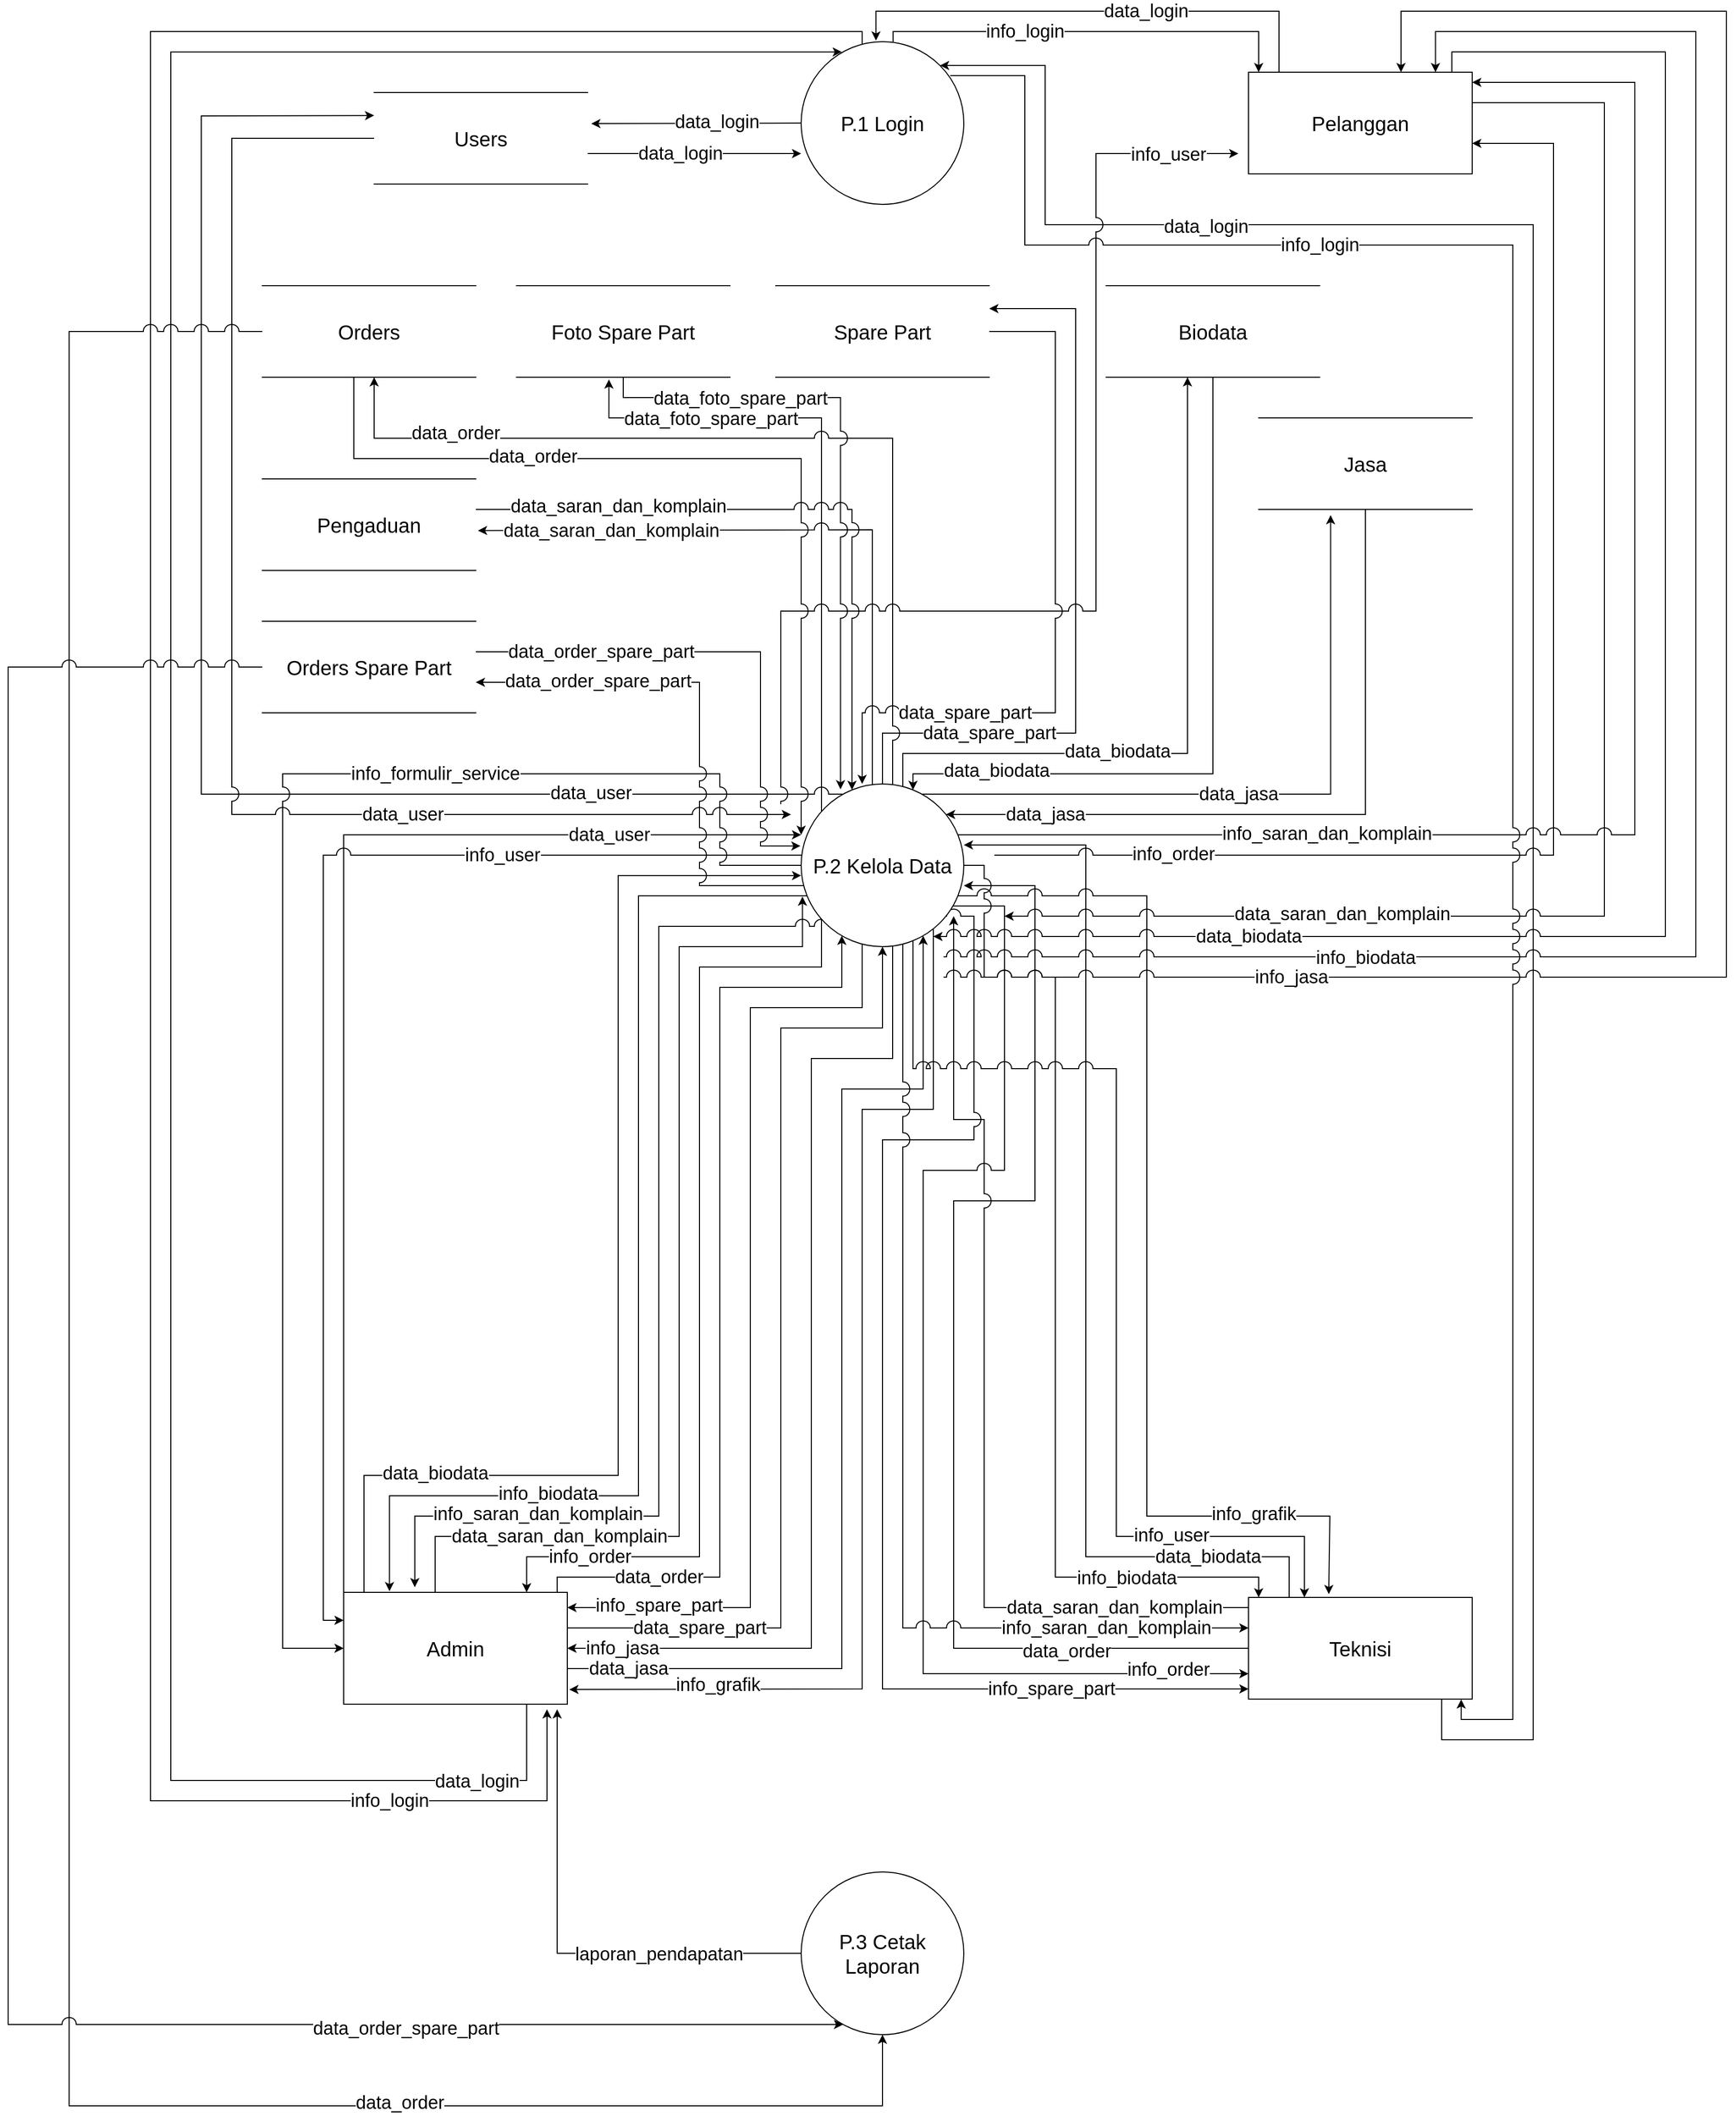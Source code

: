 <mxfile version="14.7.6" type="device"><diagram id="LpCPfl9Yp-NOhLE1TCg2" name="Page-1"><mxGraphModel dx="2138" dy="1429" grid="1" gridSize="10" guides="1" tooltips="1" connect="1" arrows="1" fold="1" page="1" pageScale="1" pageWidth="1100" pageHeight="850" math="0" shadow="0"><root><mxCell id="0"/><mxCell id="1" parent="0"/><mxCell id="sEBRvZ0tX63hVK2njbTQ-18" style="edgeStyle=orthogonalEdgeStyle;rounded=0;orthogonalLoop=1;jettySize=auto;html=1;fontSize=18;entryX=0.25;entryY=0.063;entryDx=0;entryDy=0;entryPerimeter=0;jumpStyle=arc;jumpSize=14;" parent="1" source="sEBRvZ0tX63hVK2njbTQ-1" target="sEBRvZ0tX63hVK2njbTQ-8" edge="1"><mxGeometry relative="1" as="geometry"><mxPoint x="-450" y="10.0" as="targetPoint"/><Array as="points"><mxPoint x="-410" y="1170"/><mxPoint x="-760" y="1170"/><mxPoint x="-760" y="-530"/></Array></mxGeometry></mxCell><mxCell id="sEBRvZ0tX63hVK2njbTQ-19" value="data_login" style="edgeLabel;html=1;align=center;verticalAlign=middle;resizable=0;points=[];fontSize=18;" parent="sEBRvZ0tX63hVK2njbTQ-18" vertex="1" connectable="0"><mxGeometry x="-0.872" y="1" relative="1" as="geometry"><mxPoint x="54" as="offset"/></mxGeometry></mxCell><mxCell id="sEBRvZ0tX63hVK2njbTQ-27" style="edgeStyle=orthogonalEdgeStyle;rounded=0;orthogonalLoop=1;jettySize=auto;html=1;entryX=0.5;entryY=1;entryDx=0;entryDy=0;fontSize=18;jumpStyle=arc;jumpSize=14;" parent="1" source="sEBRvZ0tX63hVK2njbTQ-1" target="sEBRvZ0tX63hVK2njbTQ-7" edge="1"><mxGeometry relative="1" as="geometry"><Array as="points"><mxPoint x="-160" y="1020"/><mxPoint x="-160" y="430"/><mxPoint x="-60" y="430"/></Array></mxGeometry></mxCell><mxCell id="sEBRvZ0tX63hVK2njbTQ-28" value="data_spare_part" style="edgeLabel;html=1;align=center;verticalAlign=middle;resizable=0;points=[];fontSize=18;" parent="sEBRvZ0tX63hVK2njbTQ-27" vertex="1" connectable="0"><mxGeometry x="-0.893" relative="1" as="geometry"><mxPoint x="77" as="offset"/></mxGeometry></mxCell><mxCell id="sEBRvZ0tX63hVK2njbTQ-48" style="edgeStyle=orthogonalEdgeStyle;rounded=0;orthogonalLoop=1;jettySize=auto;html=1;fontSize=18;jumpStyle=arc;jumpSize=14;" parent="1" source="sEBRvZ0tX63hVK2njbTQ-1" target="sEBRvZ0tX63hVK2njbTQ-7" edge="1"><mxGeometry relative="1" as="geometry"><Array as="points"><mxPoint x="-380" y="970"/><mxPoint x="-220" y="970"/><mxPoint x="-220" y="390"/><mxPoint x="-100" y="390"/></Array></mxGeometry></mxCell><mxCell id="sEBRvZ0tX63hVK2njbTQ-49" value="data_order" style="edgeLabel;html=1;align=center;verticalAlign=middle;resizable=0;points=[];fontSize=18;" parent="sEBRvZ0tX63hVK2njbTQ-48" vertex="1" connectable="0"><mxGeometry x="-0.695" y="-1" relative="1" as="geometry"><mxPoint x="-26" y="-1" as="offset"/></mxGeometry></mxCell><mxCell id="sEBRvZ0tX63hVK2njbTQ-51" style="edgeStyle=orthogonalEdgeStyle;rounded=0;orthogonalLoop=1;jettySize=auto;html=1;fontSize=18;jumpStyle=arc;jumpSize=14;" parent="1" source="sEBRvZ0tX63hVK2njbTQ-7" target="sEBRvZ0tX63hVK2njbTQ-1" edge="1"><mxGeometry relative="1" as="geometry"><Array as="points"><mxPoint x="-120" y="370"/><mxPoint x="-240" y="370"/><mxPoint x="-240" y="950"/><mxPoint x="-410" y="950"/></Array></mxGeometry></mxCell><mxCell id="sEBRvZ0tX63hVK2njbTQ-52" value="info_order" style="edgeLabel;html=1;align=center;verticalAlign=middle;resizable=0;points=[];fontSize=18;" parent="sEBRvZ0tX63hVK2njbTQ-51" vertex="1" connectable="0"><mxGeometry x="0.796" relative="1" as="geometry"><mxPoint as="offset"/></mxGeometry></mxCell><mxCell id="sEBRvZ0tX63hVK2njbTQ-58" style="edgeStyle=orthogonalEdgeStyle;rounded=0;sketch=0;jumpStyle=arc;jumpSize=14;orthogonalLoop=1;jettySize=auto;html=1;entryX=0.008;entryY=0.692;entryDx=0;entryDy=0;entryPerimeter=0;fontSize=18;strokeColor=#000000;" parent="1" source="sEBRvZ0tX63hVK2njbTQ-1" target="sEBRvZ0tX63hVK2njbTQ-7" edge="1"><mxGeometry relative="1" as="geometry"><Array as="points"><mxPoint x="-500" y="930"/><mxPoint x="-260" y="930"/><mxPoint x="-260" y="350"/><mxPoint x="-139" y="350"/></Array></mxGeometry></mxCell><mxCell id="sEBRvZ0tX63hVK2njbTQ-59" value="data_saran_dan_komplain" style="edgeLabel;html=1;align=center;verticalAlign=middle;resizable=0;points=[];fontSize=18;" parent="sEBRvZ0tX63hVK2njbTQ-58" vertex="1" connectable="0"><mxGeometry x="-0.81" y="2" relative="1" as="geometry"><mxPoint x="77" y="2" as="offset"/></mxGeometry></mxCell><mxCell id="sEBRvZ0tX63hVK2njbTQ-69" style="edgeStyle=orthogonalEdgeStyle;rounded=0;sketch=0;jumpStyle=arc;jumpSize=14;orthogonalLoop=1;jettySize=auto;html=1;fontSize=18;strokeColor=#000000;entryX=0;entryY=0.563;entryDx=0;entryDy=0;entryPerimeter=0;" parent="1" source="sEBRvZ0tX63hVK2njbTQ-1" target="sEBRvZ0tX63hVK2njbTQ-7" edge="1"><mxGeometry relative="1" as="geometry"><mxPoint x="-180" y="260" as="targetPoint"/><Array as="points"><mxPoint x="-570" y="870"/><mxPoint x="-320" y="870"/><mxPoint x="-320" y="280"/></Array></mxGeometry></mxCell><mxCell id="sEBRvZ0tX63hVK2njbTQ-70" value="data_biodata" style="edgeLabel;html=1;align=center;verticalAlign=middle;resizable=0;points=[];fontSize=18;" parent="sEBRvZ0tX63hVK2njbTQ-69" vertex="1" connectable="0"><mxGeometry x="-0.607" y="2" relative="1" as="geometry"><mxPoint x="-38" as="offset"/></mxGeometry></mxCell><mxCell id="sEBRvZ0tX63hVK2njbTQ-78" style="edgeStyle=orthogonalEdgeStyle;rounded=0;sketch=0;jumpStyle=arc;jumpSize=14;orthogonalLoop=1;jettySize=auto;html=1;fontSize=18;strokeColor=#000000;" parent="1" source="sEBRvZ0tX63hVK2njbTQ-1" edge="1"><mxGeometry relative="1" as="geometry"><mxPoint x="-140" y="240" as="targetPoint"/><Array as="points"><mxPoint x="-590" y="240"/></Array></mxGeometry></mxCell><mxCell id="sEBRvZ0tX63hVK2njbTQ-80" value="data_user" style="edgeLabel;html=1;align=center;verticalAlign=middle;resizable=0;points=[];fontSize=18;" parent="sEBRvZ0tX63hVK2njbTQ-78" vertex="1" connectable="0"><mxGeometry x="0.706" y="-3" relative="1" as="geometry"><mxPoint x="-14" y="-3" as="offset"/></mxGeometry></mxCell><mxCell id="sEBRvZ0tX63hVK2njbTQ-92" style="edgeStyle=orthogonalEdgeStyle;rounded=0;sketch=0;jumpStyle=arc;jumpSize=14;orthogonalLoop=1;jettySize=auto;html=1;fontSize=18;strokeColor=#000000;" parent="1" source="sEBRvZ0tX63hVK2njbTQ-1" target="sEBRvZ0tX63hVK2njbTQ-7" edge="1"><mxGeometry relative="1" as="geometry"><mxPoint x="10" y="370" as="targetPoint"/><Array as="points"><mxPoint x="-100" y="1060"/><mxPoint x="-100" y="490"/><mxPoint x="-20" y="490"/></Array></mxGeometry></mxCell><mxCell id="sEBRvZ0tX63hVK2njbTQ-93" value="data_jasa" style="edgeLabel;html=1;align=center;verticalAlign=middle;resizable=0;points=[];fontSize=18;" parent="sEBRvZ0tX63hVK2njbTQ-92" vertex="1" connectable="0"><mxGeometry x="-0.919" y="-4" relative="1" as="geometry"><mxPoint x="16" y="-4" as="offset"/></mxGeometry></mxCell><mxCell id="sEBRvZ0tX63hVK2njbTQ-1" value="Admin" style="rounded=0;whiteSpace=wrap;html=1;fontSize=20;" parent="1" vertex="1"><mxGeometry x="-590" y="985" width="220" height="110" as="geometry"/></mxCell><mxCell id="sEBRvZ0tX63hVK2njbTQ-20" style="edgeStyle=orthogonalEdgeStyle;rounded=0;orthogonalLoop=1;jettySize=auto;html=1;entryX=1;entryY=0;entryDx=0;entryDy=0;fontSize=18;jumpStyle=arc;jumpSize=14;" parent="1" source="sEBRvZ0tX63hVK2njbTQ-3" target="sEBRvZ0tX63hVK2njbTQ-8" edge="1"><mxGeometry relative="1" as="geometry"><Array as="points"><mxPoint x="490" y="1130"/><mxPoint x="580" y="1130"/><mxPoint x="580" y="-360"/><mxPoint x="100" y="-360"/><mxPoint x="100" y="-517"/></Array></mxGeometry></mxCell><mxCell id="sEBRvZ0tX63hVK2njbTQ-21" value="data_login" style="edgeLabel;html=1;align=center;verticalAlign=middle;resizable=0;points=[];fontSize=18;" parent="sEBRvZ0tX63hVK2njbTQ-20" vertex="1" connectable="0"><mxGeometry x="0.646" y="2" relative="1" as="geometry"><mxPoint as="offset"/></mxGeometry></mxCell><mxCell id="sEBRvZ0tX63hVK2njbTQ-111" style="edgeStyle=orthogonalEdgeStyle;rounded=0;sketch=0;jumpStyle=arc;jumpSize=14;orthogonalLoop=1;jettySize=auto;html=1;entryX=1;entryY=0.625;entryDx=0;entryDy=0;entryPerimeter=0;fontSize=18;strokeColor=#000000;" parent="1" source="sEBRvZ0tX63hVK2njbTQ-3" target="sEBRvZ0tX63hVK2njbTQ-7" edge="1"><mxGeometry relative="1" as="geometry"><Array as="points"><mxPoint x="10" y="1040"/><mxPoint x="10" y="600"/><mxPoint x="90" y="600"/><mxPoint x="90" y="290"/></Array></mxGeometry></mxCell><mxCell id="sEBRvZ0tX63hVK2njbTQ-112" value="data_order" style="edgeLabel;html=1;align=center;verticalAlign=middle;resizable=0;points=[];fontSize=18;" parent="sEBRvZ0tX63hVK2njbTQ-111" vertex="1" connectable="0"><mxGeometry x="-0.698" y="3" relative="1" as="geometry"><mxPoint as="offset"/></mxGeometry></mxCell><mxCell id="sEBRvZ0tX63hVK2njbTQ-115" style="edgeStyle=orthogonalEdgeStyle;rounded=0;sketch=0;jumpStyle=arc;jumpSize=14;orthogonalLoop=1;jettySize=auto;html=1;fontSize=18;strokeColor=#000000;" parent="1" source="sEBRvZ0tX63hVK2njbTQ-3" edge="1"><mxGeometry relative="1" as="geometry"><mxPoint x="10" y="320" as="targetPoint"/><Array as="points"><mxPoint x="40" y="1000"/><mxPoint x="40" y="520"/><mxPoint x="10" y="520"/></Array></mxGeometry></mxCell><mxCell id="sEBRvZ0tX63hVK2njbTQ-116" value="data_saran_dan_komplain" style="edgeLabel;html=1;align=center;verticalAlign=middle;resizable=0;points=[];fontSize=18;" parent="sEBRvZ0tX63hVK2njbTQ-115" vertex="1" connectable="0"><mxGeometry x="-0.582" y="-4" relative="1" as="geometry"><mxPoint x="70" y="4" as="offset"/></mxGeometry></mxCell><mxCell id="sEBRvZ0tX63hVK2njbTQ-119" style="edgeStyle=orthogonalEdgeStyle;rounded=0;sketch=0;jumpStyle=arc;jumpSize=14;orthogonalLoop=1;jettySize=auto;html=1;entryX=1;entryY=0.375;entryDx=0;entryDy=0;entryPerimeter=0;fontSize=18;strokeColor=#000000;" parent="1" source="sEBRvZ0tX63hVK2njbTQ-3" target="sEBRvZ0tX63hVK2njbTQ-7" edge="1"><mxGeometry relative="1" as="geometry"><Array as="points"><mxPoint x="340" y="950"/><mxPoint x="140" y="950"/><mxPoint x="140" y="250"/></Array></mxGeometry></mxCell><mxCell id="sEBRvZ0tX63hVK2njbTQ-120" value="data_biodata" style="edgeLabel;html=1;align=center;verticalAlign=middle;resizable=0;points=[];fontSize=18;" parent="sEBRvZ0tX63hVK2njbTQ-119" vertex="1" connectable="0"><mxGeometry x="-0.672" y="4" relative="1" as="geometry"><mxPoint x="54" y="-4" as="offset"/></mxGeometry></mxCell><mxCell id="sEBRvZ0tX63hVK2njbTQ-3" value="Teknisi" style="rounded=0;whiteSpace=wrap;html=1;fontSize=20;" parent="1" vertex="1"><mxGeometry x="300" y="990" width="220" height="100" as="geometry"/></mxCell><mxCell id="sEBRvZ0tX63hVK2njbTQ-5" style="edgeStyle=orthogonalEdgeStyle;rounded=0;orthogonalLoop=1;jettySize=auto;html=1;fontSize=16;" parent="1" source="sEBRvZ0tX63hVK2njbTQ-4" edge="1"><mxGeometry relative="1" as="geometry"><mxPoint x="-380" y="1100" as="targetPoint"/><Array as="points"><mxPoint x="-380" y="1340"/></Array></mxGeometry></mxCell><mxCell id="sEBRvZ0tX63hVK2njbTQ-16" value="laporan_pendapatan" style="edgeLabel;html=1;align=center;verticalAlign=middle;resizable=0;points=[];fontSize=18;" parent="sEBRvZ0tX63hVK2njbTQ-5" vertex="1" connectable="0"><mxGeometry x="0.327" relative="1" as="geometry"><mxPoint x="100" y="79" as="offset"/></mxGeometry></mxCell><mxCell id="sEBRvZ0tX63hVK2njbTQ-4" value="P.3 Cetak Laporan" style="ellipse;whiteSpace=wrap;html=1;aspect=fixed;fontSize=20;" parent="1" vertex="1"><mxGeometry x="-140" y="1260" width="160" height="160" as="geometry"/></mxCell><mxCell id="sEBRvZ0tX63hVK2njbTQ-29" style="edgeStyle=orthogonalEdgeStyle;rounded=0;orthogonalLoop=1;jettySize=auto;html=1;entryX=1;entryY=0.136;entryDx=0;entryDy=0;entryPerimeter=0;fontSize=18;jumpStyle=arc;jumpSize=14;" parent="1" source="sEBRvZ0tX63hVK2njbTQ-7" target="sEBRvZ0tX63hVK2njbTQ-1" edge="1"><mxGeometry relative="1" as="geometry"><Array as="points"><mxPoint x="-80" y="410"/><mxPoint x="-190" y="410"/><mxPoint x="-190" y="1000"/></Array></mxGeometry></mxCell><mxCell id="sEBRvZ0tX63hVK2njbTQ-30" value="info_spare_part" style="edgeLabel;html=1;align=center;verticalAlign=middle;resizable=0;points=[];fontSize=18;" parent="sEBRvZ0tX63hVK2njbTQ-29" vertex="1" connectable="0"><mxGeometry x="0.885" y="-2" relative="1" as="geometry"><mxPoint x="36" as="offset"/></mxGeometry></mxCell><mxCell id="sEBRvZ0tX63hVK2njbTQ-40" style="edgeStyle=orthogonalEdgeStyle;rounded=0;orthogonalLoop=1;jettySize=auto;html=1;fontSize=18;entryX=1;entryY=0.25;entryDx=0;entryDy=0;jumpStyle=arc;jumpSize=14;" parent="1" source="sEBRvZ0tX63hVK2njbTQ-7" target="sEBRvZ0tX63hVK2njbTQ-38" edge="1"><mxGeometry relative="1" as="geometry"><mxPoint x="70" y="-270" as="targetPoint"/><Array as="points"><mxPoint x="-60" y="140"/><mxPoint x="130" y="140"/><mxPoint x="130" y="-277"/></Array></mxGeometry></mxCell><mxCell id="sEBRvZ0tX63hVK2njbTQ-41" value="data_spare_part" style="edgeLabel;html=1;align=center;verticalAlign=middle;resizable=0;points=[];fontSize=18;" parent="sEBRvZ0tX63hVK2njbTQ-40" vertex="1" connectable="0"><mxGeometry x="-0.708" y="6" relative="1" as="geometry"><mxPoint x="46" y="6" as="offset"/></mxGeometry></mxCell><mxCell id="sEBRvZ0tX63hVK2njbTQ-46" style="edgeStyle=orthogonalEdgeStyle;rounded=0;orthogonalLoop=1;jettySize=auto;html=1;entryX=0.433;entryY=1.024;entryDx=0;entryDy=0;entryPerimeter=0;fontSize=18;jumpStyle=arc;jumpSize=14;" parent="1" source="sEBRvZ0tX63hVK2njbTQ-7" target="sEBRvZ0tX63hVK2njbTQ-39" edge="1"><mxGeometry relative="1" as="geometry"><Array as="points"><mxPoint x="-120" y="-170.0"/><mxPoint x="-329" y="-170.0"/></Array></mxGeometry></mxCell><mxCell id="sEBRvZ0tX63hVK2njbTQ-47" value="data_foto_spare_part" style="edgeLabel;html=1;align=center;verticalAlign=middle;resizable=0;points=[];fontSize=18;" parent="sEBRvZ0tX63hVK2njbTQ-46" vertex="1" connectable="0"><mxGeometry x="0.755" y="1" relative="1" as="geometry"><mxPoint x="60" as="offset"/></mxGeometry></mxCell><mxCell id="sEBRvZ0tX63hVK2njbTQ-54" style="edgeStyle=orthogonalEdgeStyle;rounded=0;sketch=0;orthogonalLoop=1;jettySize=auto;html=1;fontSize=18;strokeColor=#000000;jumpStyle=arc;jumpSize=14;" parent="1" source="sEBRvZ0tX63hVK2njbTQ-7" target="sEBRvZ0tX63hVK2njbTQ-53" edge="1"><mxGeometry relative="1" as="geometry"><Array as="points"><mxPoint x="-50" y="-150.0"/><mxPoint x="-560" y="-150.0"/></Array></mxGeometry></mxCell><mxCell id="sEBRvZ0tX63hVK2njbTQ-55" value="data_order" style="edgeLabel;html=1;align=center;verticalAlign=middle;resizable=0;points=[];fontSize=18;" parent="sEBRvZ0tX63hVK2njbTQ-54" vertex="1" connectable="0"><mxGeometry x="0.684" y="5" relative="1" as="geometry"><mxPoint x="-4" y="-10" as="offset"/></mxGeometry></mxCell><mxCell id="sEBRvZ0tX63hVK2njbTQ-60" style="edgeStyle=orthogonalEdgeStyle;rounded=0;sketch=0;jumpStyle=arc;jumpSize=14;orthogonalLoop=1;jettySize=auto;html=1;fontSize=18;strokeColor=#000000;" parent="1" source="sEBRvZ0tX63hVK2njbTQ-7" edge="1"><mxGeometry relative="1" as="geometry"><mxPoint x="-520" y="980" as="targetPoint"/><Array as="points"><mxPoint x="-280" y="330"/><mxPoint x="-280" y="910"/><mxPoint x="-520" y="910"/></Array></mxGeometry></mxCell><mxCell id="sEBRvZ0tX63hVK2njbTQ-61" value="info_saran_dan_komplain" style="edgeLabel;html=1;align=center;verticalAlign=middle;resizable=0;points=[];fontSize=18;" parent="sEBRvZ0tX63hVK2njbTQ-60" vertex="1" connectable="0"><mxGeometry x="0.751" y="-2" relative="1" as="geometry"><mxPoint x="59" as="offset"/></mxGeometry></mxCell><mxCell id="sEBRvZ0tX63hVK2njbTQ-65" style="edgeStyle=orthogonalEdgeStyle;rounded=0;sketch=0;jumpStyle=arc;jumpSize=14;orthogonalLoop=1;jettySize=auto;html=1;fontSize=18;strokeColor=#000000;entryX=1.01;entryY=0.565;entryDx=0;entryDy=0;entryPerimeter=0;" parent="1" source="sEBRvZ0tX63hVK2njbTQ-7" target="sEBRvZ0tX63hVK2njbTQ-62" edge="1"><mxGeometry relative="1" as="geometry"><mxPoint x="-410" y="-40.0" as="targetPoint"/><Array as="points"><mxPoint x="-70" y="-60.0"/><mxPoint x="-410" y="-60.0"/></Array></mxGeometry></mxCell><mxCell id="sEBRvZ0tX63hVK2njbTQ-66" value="data_saran_dan_komplain" style="edgeLabel;html=1;align=center;verticalAlign=middle;resizable=0;points=[];fontSize=18;" parent="sEBRvZ0tX63hVK2njbTQ-65" vertex="1" connectable="0"><mxGeometry x="0.59" y="1" relative="1" as="geometry"><mxPoint as="offset"/></mxGeometry></mxCell><mxCell id="sEBRvZ0tX63hVK2njbTQ-67" style="edgeStyle=orthogonalEdgeStyle;rounded=0;sketch=0;jumpStyle=arc;jumpSize=14;orthogonalLoop=1;jettySize=auto;html=1;entryX=0.205;entryY=-0.01;entryDx=0;entryDy=0;entryPerimeter=0;fontSize=18;strokeColor=#000000;" parent="1" source="sEBRvZ0tX63hVK2njbTQ-7" target="sEBRvZ0tX63hVK2njbTQ-1" edge="1"><mxGeometry relative="1" as="geometry"><Array as="points"><mxPoint x="-300" y="300"/><mxPoint x="-300" y="890"/><mxPoint x="-545" y="890"/></Array></mxGeometry></mxCell><mxCell id="sEBRvZ0tX63hVK2njbTQ-68" value="info_biodata" style="edgeLabel;html=1;align=center;verticalAlign=middle;resizable=0;points=[];fontSize=18;" parent="sEBRvZ0tX63hVK2njbTQ-67" vertex="1" connectable="0"><mxGeometry x="0.674" y="-2" relative="1" as="geometry"><mxPoint x="71" as="offset"/></mxGeometry></mxCell><mxCell id="sEBRvZ0tX63hVK2njbTQ-72" style="edgeStyle=orthogonalEdgeStyle;rounded=0;sketch=0;jumpStyle=arc;jumpSize=14;orthogonalLoop=1;jettySize=auto;html=1;fontSize=18;strokeColor=#000000;" parent="1" source="sEBRvZ0tX63hVK2njbTQ-7" target="sEBRvZ0tX63hVK2njbTQ-71" edge="1"><mxGeometry relative="1" as="geometry"><Array as="points"><mxPoint x="-40" y="160"/><mxPoint x="240" y="160"/></Array></mxGeometry></mxCell><mxCell id="sEBRvZ0tX63hVK2njbTQ-73" value="data_biodata" style="edgeLabel;html=1;align=center;verticalAlign=middle;resizable=0;points=[];fontSize=18;" parent="sEBRvZ0tX63hVK2njbTQ-72" vertex="1" connectable="0"><mxGeometry x="-0.397" y="2" relative="1" as="geometry"><mxPoint x="37" as="offset"/></mxGeometry></mxCell><mxCell id="sEBRvZ0tX63hVK2njbTQ-76" style="edgeStyle=orthogonalEdgeStyle;rounded=0;sketch=0;jumpStyle=arc;jumpSize=14;orthogonalLoop=1;jettySize=auto;html=1;entryX=0;entryY=0.25;entryDx=0;entryDy=0;fontSize=18;strokeColor=#000000;" parent="1" source="sEBRvZ0tX63hVK2njbTQ-7" target="sEBRvZ0tX63hVK2njbTQ-1" edge="1"><mxGeometry relative="1" as="geometry"><Array as="points"><mxPoint x="-610" y="260"/><mxPoint x="-610" y="1013"/></Array></mxGeometry></mxCell><mxCell id="sEBRvZ0tX63hVK2njbTQ-77" value="info_user" style="edgeLabel;html=1;align=center;verticalAlign=middle;resizable=0;points=[];fontSize=18;" parent="sEBRvZ0tX63hVK2njbTQ-76" vertex="1" connectable="0"><mxGeometry x="-0.525" relative="1" as="geometry"><mxPoint as="offset"/></mxGeometry></mxCell><mxCell id="sEBRvZ0tX63hVK2njbTQ-83" style="edgeStyle=orthogonalEdgeStyle;rounded=0;sketch=0;jumpStyle=arc;jumpSize=14;orthogonalLoop=1;jettySize=auto;html=1;entryX=0;entryY=0.25;entryDx=0;entryDy=0;fontSize=18;strokeColor=#000000;" parent="1" source="sEBRvZ0tX63hVK2njbTQ-7" target="sEBRvZ0tX63hVK2njbTQ-32" edge="1"><mxGeometry relative="1" as="geometry"><Array as="points"><mxPoint x="-730" y="200"/><mxPoint x="-730" y="-467"/><mxPoint x="-580" y="-467"/></Array></mxGeometry></mxCell><mxCell id="sEBRvZ0tX63hVK2njbTQ-84" value="data_user" style="edgeLabel;html=1;align=center;verticalAlign=middle;resizable=0;points=[];fontSize=18;" parent="sEBRvZ0tX63hVK2njbTQ-83" vertex="1" connectable="0"><mxGeometry x="-0.661" y="-1" relative="1" as="geometry"><mxPoint as="offset"/></mxGeometry></mxCell><mxCell id="sEBRvZ0tX63hVK2njbTQ-86" value="data_jasa" style="edgeStyle=orthogonalEdgeStyle;rounded=0;sketch=0;jumpStyle=arc;jumpSize=14;orthogonalLoop=1;jettySize=auto;html=1;entryX=0.337;entryY=1.062;entryDx=0;entryDy=0;entryPerimeter=0;fontSize=18;strokeColor=#000000;" parent="1" source="sEBRvZ0tX63hVK2njbTQ-7" target="sEBRvZ0tX63hVK2njbTQ-85" edge="1"><mxGeometry x="-0.08" relative="1" as="geometry"><Array as="points"><mxPoint x="381" y="200"/></Array><mxPoint as="offset"/></mxGeometry></mxCell><mxCell id="sEBRvZ0tX63hVK2njbTQ-90" style="edgeStyle=orthogonalEdgeStyle;rounded=0;sketch=0;jumpStyle=arc;jumpSize=14;orthogonalLoop=1;jettySize=auto;html=1;entryX=1;entryY=0.5;entryDx=0;entryDy=0;fontSize=18;strokeColor=#000000;" parent="1" source="sEBRvZ0tX63hVK2njbTQ-7" target="sEBRvZ0tX63hVK2njbTQ-1" edge="1"><mxGeometry relative="1" as="geometry"><Array as="points"><mxPoint x="-50" y="460"/><mxPoint x="-130" y="460"/><mxPoint x="-130" y="1040"/></Array></mxGeometry></mxCell><mxCell id="sEBRvZ0tX63hVK2njbTQ-94" value="info_jasa" style="edgeLabel;html=1;align=center;verticalAlign=middle;resizable=0;points=[];fontSize=18;" parent="sEBRvZ0tX63hVK2njbTQ-90" vertex="1" connectable="0"><mxGeometry x="0.817" y="-1" relative="1" as="geometry"><mxPoint x="-39" y="1" as="offset"/></mxGeometry></mxCell><mxCell id="sEBRvZ0tX63hVK2njbTQ-95" style="edgeStyle=orthogonalEdgeStyle;rounded=0;sketch=0;jumpStyle=arc;jumpSize=14;orthogonalLoop=1;jettySize=auto;html=1;fontSize=18;strokeColor=#000000;entryX=1.009;entryY=0.869;entryDx=0;entryDy=0;entryPerimeter=0;" parent="1" source="sEBRvZ0tX63hVK2njbTQ-7" target="sEBRvZ0tX63hVK2njbTQ-1" edge="1"><mxGeometry relative="1" as="geometry"><mxPoint x="-320" y="1100" as="targetPoint"/><Array as="points"><mxPoint x="-10" y="510"/><mxPoint x="-80" y="510"/><mxPoint x="-80" y="1080"/><mxPoint x="-320" y="1080"/></Array></mxGeometry></mxCell><mxCell id="sEBRvZ0tX63hVK2njbTQ-96" value="info_grafik" style="edgeLabel;html=1;align=center;verticalAlign=middle;resizable=0;points=[];fontSize=18;" parent="sEBRvZ0tX63hVK2njbTQ-95" vertex="1" connectable="0"><mxGeometry x="0.783" y="-4" relative="1" as="geometry"><mxPoint x="26" as="offset"/></mxGeometry></mxCell><mxCell id="sEBRvZ0tX63hVK2njbTQ-97" style="edgeStyle=orthogonalEdgeStyle;rounded=0;sketch=0;jumpStyle=arc;jumpSize=14;orthogonalLoop=1;jettySize=auto;html=1;entryX=0;entryY=0.5;entryDx=0;entryDy=0;fontSize=18;strokeColor=#000000;" parent="1" source="sEBRvZ0tX63hVK2njbTQ-7" target="sEBRvZ0tX63hVK2njbTQ-1" edge="1"><mxGeometry relative="1" as="geometry"><Array as="points"><mxPoint x="-220" y="270"/><mxPoint x="-220" y="180"/><mxPoint x="-650" y="180"/><mxPoint x="-650" y="1040"/></Array></mxGeometry></mxCell><mxCell id="sEBRvZ0tX63hVK2njbTQ-98" value="info_formulir_service" style="edgeLabel;html=1;align=center;verticalAlign=middle;resizable=0;points=[];fontSize=18;" parent="sEBRvZ0tX63hVK2njbTQ-97" vertex="1" connectable="0"><mxGeometry x="-0.429" y="4" relative="1" as="geometry"><mxPoint x="-16" y="-4" as="offset"/></mxGeometry></mxCell><mxCell id="sEBRvZ0tX63hVK2njbTQ-104" style="edgeStyle=orthogonalEdgeStyle;rounded=0;sketch=0;jumpStyle=arc;jumpSize=14;orthogonalLoop=1;jettySize=auto;html=1;fontSize=18;strokeColor=#000000;" parent="1" source="sEBRvZ0tX63hVK2njbTQ-7" target="sEBRvZ0tX63hVK2njbTQ-101" edge="1"><mxGeometry relative="1" as="geometry"><Array as="points"><mxPoint x="-240" y="290"/><mxPoint x="-240" y="90.0"/></Array></mxGeometry></mxCell><mxCell id="sEBRvZ0tX63hVK2njbTQ-105" value="data_order_spare_part" style="edgeLabel;html=1;align=center;verticalAlign=middle;resizable=0;points=[];fontSize=18;" parent="sEBRvZ0tX63hVK2njbTQ-104" vertex="1" connectable="0"><mxGeometry x="0.717" y="-1" relative="1" as="geometry"><mxPoint x="46" as="offset"/></mxGeometry></mxCell><mxCell id="sEBRvZ0tX63hVK2njbTQ-106" style="edgeStyle=orthogonalEdgeStyle;rounded=0;sketch=0;jumpStyle=arc;jumpSize=14;orthogonalLoop=1;jettySize=auto;html=1;fontSize=18;strokeColor=#000000;" parent="1" source="sEBRvZ0tX63hVK2njbTQ-7" edge="1"><mxGeometry relative="1" as="geometry"><mxPoint x="300" y="1080" as="targetPoint"/><Array as="points"><mxPoint x="30" y="320"/><mxPoint x="30" y="540"/><mxPoint x="-60" y="540"/><mxPoint x="-60" y="1080"/></Array></mxGeometry></mxCell><mxCell id="sEBRvZ0tX63hVK2njbTQ-107" value="info_spare_part" style="edgeLabel;html=1;align=center;verticalAlign=middle;resizable=0;points=[];fontSize=18;" parent="sEBRvZ0tX63hVK2njbTQ-106" vertex="1" connectable="0"><mxGeometry x="0.608" y="-4" relative="1" as="geometry"><mxPoint x="48" y="-4" as="offset"/></mxGeometry></mxCell><mxCell id="sEBRvZ0tX63hVK2njbTQ-109" style="edgeStyle=orthogonalEdgeStyle;rounded=0;sketch=0;jumpStyle=arc;jumpSize=14;orthogonalLoop=1;jettySize=auto;html=1;entryX=0;entryY=0.75;entryDx=0;entryDy=0;fontSize=18;strokeColor=#000000;" parent="1" source="sEBRvZ0tX63hVK2njbTQ-7" target="sEBRvZ0tX63hVK2njbTQ-3" edge="1"><mxGeometry relative="1" as="geometry"><Array as="points"><mxPoint x="60" y="310"/><mxPoint x="60" y="570"/><mxPoint x="-20" y="570"/><mxPoint x="-20" y="1065"/></Array></mxGeometry></mxCell><mxCell id="sEBRvZ0tX63hVK2njbTQ-110" value="info_order" style="edgeLabel;html=1;align=center;verticalAlign=middle;resizable=0;points=[];fontSize=18;" parent="sEBRvZ0tX63hVK2njbTQ-109" vertex="1" connectable="0"><mxGeometry x="0.578" y="4" relative="1" as="geometry"><mxPoint x="175" as="offset"/></mxGeometry></mxCell><mxCell id="sEBRvZ0tX63hVK2njbTQ-113" style="edgeStyle=orthogonalEdgeStyle;rounded=0;sketch=0;jumpStyle=arc;jumpSize=14;orthogonalLoop=1;jettySize=auto;html=1;fontSize=18;strokeColor=#000000;entryX=0;entryY=0.3;entryDx=0;entryDy=0;entryPerimeter=0;" parent="1" source="sEBRvZ0tX63hVK2njbTQ-7" target="sEBRvZ0tX63hVK2njbTQ-3" edge="1"><mxGeometry relative="1" as="geometry"><mxPoint x="260" y="990" as="targetPoint"/><Array as="points"><mxPoint x="-40" y="1020"/></Array></mxGeometry></mxCell><mxCell id="sEBRvZ0tX63hVK2njbTQ-114" value="info_saran_dan_komplain" style="edgeLabel;html=1;align=center;verticalAlign=middle;resizable=0;points=[];fontSize=18;" parent="sEBRvZ0tX63hVK2njbTQ-113" vertex="1" connectable="0"><mxGeometry x="0.5" relative="1" as="geometry"><mxPoint x="113" as="offset"/></mxGeometry></mxCell><mxCell id="sEBRvZ0tX63hVK2njbTQ-117" style="edgeStyle=orthogonalEdgeStyle;rounded=0;sketch=0;jumpStyle=arc;jumpSize=14;orthogonalLoop=1;jettySize=auto;html=1;fontSize=18;strokeColor=#000000;" parent="1" source="sEBRvZ0tX63hVK2njbTQ-7" target="sEBRvZ0tX63hVK2njbTQ-3" edge="1"><mxGeometry relative="1" as="geometry"><Array as="points"><mxPoint x="40" y="270"/><mxPoint x="40" y="380"/><mxPoint x="110" y="380"/><mxPoint x="110" y="970"/><mxPoint x="310" y="970"/></Array></mxGeometry></mxCell><mxCell id="sEBRvZ0tX63hVK2njbTQ-118" value="info_biodata" style="edgeLabel;html=1;align=center;verticalAlign=middle;resizable=0;points=[];fontSize=18;" parent="sEBRvZ0tX63hVK2njbTQ-117" vertex="1" connectable="0"><mxGeometry x="0.615" y="-1" relative="1" as="geometry"><mxPoint x="44" as="offset"/></mxGeometry></mxCell><mxCell id="sEBRvZ0tX63hVK2njbTQ-121" style="edgeStyle=orthogonalEdgeStyle;rounded=0;sketch=0;jumpStyle=arc;jumpSize=14;orthogonalLoop=1;jettySize=auto;html=1;entryX=0.25;entryY=0;entryDx=0;entryDy=0;fontSize=18;strokeColor=#000000;" parent="1" source="sEBRvZ0tX63hVK2njbTQ-7" target="sEBRvZ0tX63hVK2njbTQ-3" edge="1"><mxGeometry relative="1" as="geometry"><Array as="points"><mxPoint x="-30" y="470"/><mxPoint x="170" y="470"/><mxPoint x="170" y="930"/><mxPoint x="355" y="930"/></Array></mxGeometry></mxCell><mxCell id="sEBRvZ0tX63hVK2njbTQ-122" value="info_user" style="edgeLabel;html=1;align=center;verticalAlign=middle;resizable=0;points=[];fontSize=18;" parent="sEBRvZ0tX63hVK2njbTQ-121" vertex="1" connectable="0"><mxGeometry x="0.631" y="1" relative="1" as="geometry"><mxPoint x="-1" as="offset"/></mxGeometry></mxCell><mxCell id="sEBRvZ0tX63hVK2njbTQ-125" style="edgeStyle=orthogonalEdgeStyle;rounded=0;sketch=0;jumpStyle=arc;jumpSize=14;orthogonalLoop=1;jettySize=auto;html=1;fontSize=18;strokeColor=#000000;entryX=0.361;entryY=-0.032;entryDx=0;entryDy=0;entryPerimeter=0;" parent="1" source="sEBRvZ0tX63hVK2njbTQ-7" target="sEBRvZ0tX63hVK2njbTQ-3" edge="1"><mxGeometry relative="1" as="geometry"><mxPoint x="420" y="940" as="targetPoint"/><Array as="points"><mxPoint x="200" y="300"/><mxPoint x="200" y="910"/><mxPoint x="380" y="910"/><mxPoint x="380" y="960"/><mxPoint x="379" y="960"/><mxPoint x="379" y="987"/></Array></mxGeometry></mxCell><mxCell id="sEBRvZ0tX63hVK2njbTQ-126" value="info_grafik" style="edgeLabel;html=1;align=center;verticalAlign=middle;resizable=0;points=[];fontSize=18;" parent="sEBRvZ0tX63hVK2njbTQ-125" vertex="1" connectable="0"><mxGeometry x="0.58" y="2" relative="1" as="geometry"><mxPoint x="68" as="offset"/></mxGeometry></mxCell><mxCell id="sEBRvZ0tX63hVK2njbTQ-138" style="edgeStyle=orthogonalEdgeStyle;rounded=0;sketch=0;jumpStyle=arc;jumpSize=14;orthogonalLoop=1;jettySize=auto;html=1;entryX=0.836;entryY=0;entryDx=0;entryDy=0;entryPerimeter=0;fontSize=18;strokeColor=#000000;" parent="1" target="sEBRvZ0tX63hVK2njbTQ-10" edge="1"><mxGeometry relative="1" as="geometry"><mxPoint y="360" as="sourcePoint"/><Array as="points"><mxPoint x="30" y="360"/><mxPoint x="740" y="360"/><mxPoint x="740" y="-550"/><mxPoint x="484" y="-550"/></Array></mxGeometry></mxCell><mxCell id="sEBRvZ0tX63hVK2njbTQ-139" value="info_biodata" style="edgeLabel;html=1;align=center;verticalAlign=middle;resizable=0;points=[];fontSize=18;" parent="sEBRvZ0tX63hVK2njbTQ-138" vertex="1" connectable="0"><mxGeometry x="-0.632" y="-1" relative="1" as="geometry"><mxPoint x="57" as="offset"/></mxGeometry></mxCell><mxCell id="sEBRvZ0tX63hVK2njbTQ-140" style="edgeStyle=orthogonalEdgeStyle;rounded=0;sketch=0;jumpStyle=arc;jumpSize=14;orthogonalLoop=1;jettySize=auto;html=1;fontSize=18;strokeColor=#000000;" parent="1" edge="1"><mxGeometry relative="1" as="geometry"><mxPoint x="-160" y="210" as="sourcePoint"/><mxPoint x="290" y="-430" as="targetPoint"/><Array as="points"><mxPoint x="-160" y="20.0"/><mxPoint x="150" y="20.0"/><mxPoint x="150" y="-430"/><mxPoint x="250" y="-430"/></Array></mxGeometry></mxCell><mxCell id="sEBRvZ0tX63hVK2njbTQ-141" value="info_user" style="edgeLabel;html=1;align=center;verticalAlign=middle;resizable=0;points=[];fontSize=18;" parent="sEBRvZ0tX63hVK2njbTQ-140" vertex="1" connectable="0"><mxGeometry x="0.808" y="-1" relative="1" as="geometry"><mxPoint x="35" as="offset"/></mxGeometry></mxCell><mxCell id="sEBRvZ0tX63hVK2njbTQ-7" value="P.2 Kelola Data" style="ellipse;whiteSpace=wrap;html=1;aspect=fixed;fontSize=20;" parent="1" vertex="1"><mxGeometry x="-140" y="190" width="160" height="160" as="geometry"/></mxCell><mxCell id="sEBRvZ0tX63hVK2njbTQ-15" style="edgeStyle=orthogonalEdgeStyle;rounded=0;orthogonalLoop=1;jettySize=auto;html=1;fontSize=18;jumpStyle=arc;jumpSize=14;" parent="1" source="sEBRvZ0tX63hVK2njbTQ-8" edge="1"><mxGeometry relative="1" as="geometry"><mxPoint x="-390" y="1100" as="targetPoint"/><Array as="points"><mxPoint x="-80" y="-550"/><mxPoint x="-780" y="-550"/><mxPoint x="-780" y="1190"/><mxPoint x="-390" y="1190"/></Array></mxGeometry></mxCell><mxCell id="sEBRvZ0tX63hVK2njbTQ-17" value="info_login" style="edgeLabel;html=1;align=center;verticalAlign=middle;resizable=0;points=[];fontSize=18;" parent="sEBRvZ0tX63hVK2njbTQ-15" vertex="1" connectable="0"><mxGeometry x="0.818" y="-9" relative="1" as="geometry"><mxPoint x="22" y="-9" as="offset"/></mxGeometry></mxCell><mxCell id="sEBRvZ0tX63hVK2njbTQ-34" style="edgeStyle=orthogonalEdgeStyle;rounded=0;orthogonalLoop=1;jettySize=auto;html=1;entryX=1.017;entryY=0.34;entryDx=0;entryDy=0;entryPerimeter=0;fontSize=20;jumpStyle=arc;jumpSize=14;" parent="1" source="sEBRvZ0tX63hVK2njbTQ-8" target="sEBRvZ0tX63hVK2njbTQ-32" edge="1"><mxGeometry relative="1" as="geometry"/></mxCell><mxCell id="sEBRvZ0tX63hVK2njbTQ-35" value="data_login" style="edgeLabel;html=1;align=center;verticalAlign=middle;resizable=0;points=[];fontSize=18;" parent="sEBRvZ0tX63hVK2njbTQ-34" vertex="1" connectable="0"><mxGeometry x="-0.196" y="-1" relative="1" as="geometry"><mxPoint as="offset"/></mxGeometry></mxCell><mxCell id="sEBRvZ0tX63hVK2njbTQ-8" value="P.1 Login" style="ellipse;whiteSpace=wrap;html=1;aspect=fixed;fontSize=20;" parent="1" vertex="1"><mxGeometry x="-140" y="-540" width="160" height="160" as="geometry"/></mxCell><mxCell id="sEBRvZ0tX63hVK2njbTQ-11" style="edgeStyle=orthogonalEdgeStyle;rounded=0;orthogonalLoop=1;jettySize=auto;html=1;fontSize=16;exitX=0.565;exitY=0.001;exitDx=0;exitDy=0;exitPerimeter=0;jumpStyle=arc;jumpSize=14;" parent="1" source="sEBRvZ0tX63hVK2njbTQ-8" target="sEBRvZ0tX63hVK2njbTQ-10" edge="1"><mxGeometry relative="1" as="geometry"><mxPoint x="50" y="-520" as="sourcePoint"/><Array as="points"><mxPoint x="-50" y="-550"/><mxPoint x="310" y="-550"/></Array></mxGeometry></mxCell><mxCell id="sEBRvZ0tX63hVK2njbTQ-12" value="info_login" style="edgeLabel;html=1;align=center;verticalAlign=middle;resizable=0;points=[];fontSize=18;" parent="sEBRvZ0tX63hVK2njbTQ-11" vertex="1" connectable="0"><mxGeometry x="0.269" y="-2" relative="1" as="geometry"><mxPoint x="-120" y="-2" as="offset"/></mxGeometry></mxCell><mxCell id="sEBRvZ0tX63hVK2njbTQ-13" style="edgeStyle=orthogonalEdgeStyle;rounded=0;orthogonalLoop=1;jettySize=auto;html=1;fontSize=18;entryX=0.46;entryY=-0.007;entryDx=0;entryDy=0;entryPerimeter=0;jumpStyle=arc;jumpSize=14;" parent="1" source="sEBRvZ0tX63hVK2njbTQ-10" target="sEBRvZ0tX63hVK2njbTQ-8" edge="1"><mxGeometry relative="1" as="geometry"><mxPoint x="-20" y="-550" as="targetPoint"/><Array as="points"><mxPoint x="330" y="-570"/><mxPoint x="-66" y="-570"/></Array></mxGeometry></mxCell><mxCell id="sEBRvZ0tX63hVK2njbTQ-14" value="data_login" style="edgeLabel;html=1;align=center;verticalAlign=middle;resizable=0;points=[];fontSize=18;" parent="sEBRvZ0tX63hVK2njbTQ-13" vertex="1" connectable="0"><mxGeometry x="0.384" y="-1" relative="1" as="geometry"><mxPoint x="145" y="1" as="offset"/></mxGeometry></mxCell><mxCell id="sEBRvZ0tX63hVK2njbTQ-129" style="edgeStyle=orthogonalEdgeStyle;rounded=0;sketch=0;jumpStyle=arc;jumpSize=14;orthogonalLoop=1;jettySize=auto;html=1;fontSize=18;strokeColor=#000000;" parent="1" target="sEBRvZ0tX63hVK2njbTQ-10" edge="1"><mxGeometry relative="1" as="geometry"><mxPoint x="50" y="260" as="sourcePoint"/><Array as="points"><mxPoint x="50" y="260"/><mxPoint x="600" y="260"/><mxPoint x="600" y="-440"/></Array></mxGeometry></mxCell><mxCell id="sEBRvZ0tX63hVK2njbTQ-130" value="info_order" style="edgeLabel;html=1;align=center;verticalAlign=middle;resizable=0;points=[];fontSize=18;" parent="sEBRvZ0tX63hVK2njbTQ-129" vertex="1" connectable="0"><mxGeometry x="-0.736" y="1" relative="1" as="geometry"><mxPoint as="offset"/></mxGeometry></mxCell><mxCell id="sEBRvZ0tX63hVK2njbTQ-131" style="edgeStyle=orthogonalEdgeStyle;rounded=0;sketch=0;jumpStyle=arc;jumpSize=14;orthogonalLoop=1;jettySize=auto;html=1;fontSize=18;strokeColor=#000000;" parent="1" source="sEBRvZ0tX63hVK2njbTQ-10" edge="1"><mxGeometry relative="1" as="geometry"><mxPoint x="60" y="320" as="targetPoint"/><Array as="points"><mxPoint x="650" y="-480"/><mxPoint x="650" y="320"/></Array></mxGeometry></mxCell><mxCell id="sEBRvZ0tX63hVK2njbTQ-132" value="data_saran_dan_komplain" style="edgeLabel;html=1;align=center;verticalAlign=middle;resizable=0;points=[];fontSize=18;" parent="sEBRvZ0tX63hVK2njbTQ-131" vertex="1" connectable="0"><mxGeometry x="0.564" y="-2" relative="1" as="geometry"><mxPoint as="offset"/></mxGeometry></mxCell><mxCell id="sEBRvZ0tX63hVK2njbTQ-133" style="edgeStyle=orthogonalEdgeStyle;rounded=0;sketch=0;jumpStyle=arc;jumpSize=14;orthogonalLoop=1;jettySize=auto;html=1;fontSize=18;strokeColor=#000000;" parent="1" source="sEBRvZ0tX63hVK2njbTQ-7" target="sEBRvZ0tX63hVK2njbTQ-10" edge="1"><mxGeometry relative="1" as="geometry"><Array as="points"><mxPoint x="680" y="240"/><mxPoint x="680" y="-500"/></Array></mxGeometry></mxCell><mxCell id="sEBRvZ0tX63hVK2njbTQ-134" value="info_saran_dan_komplain" style="edgeLabel;html=1;align=center;verticalAlign=middle;resizable=0;points=[];fontSize=18;" parent="sEBRvZ0tX63hVK2njbTQ-133" vertex="1" connectable="0"><mxGeometry x="-0.537" y="1" relative="1" as="geometry"><mxPoint as="offset"/></mxGeometry></mxCell><mxCell id="sEBRvZ0tX63hVK2njbTQ-135" style="edgeStyle=orthogonalEdgeStyle;rounded=0;sketch=0;jumpStyle=arc;jumpSize=14;orthogonalLoop=1;jettySize=auto;html=1;fontSize=18;strokeColor=#000000;" parent="1" source="sEBRvZ0tX63hVK2njbTQ-10" edge="1"><mxGeometry relative="1" as="geometry"><mxPoint x="-10" y="340" as="targetPoint"/><Array as="points"><mxPoint x="500" y="-530"/><mxPoint x="710" y="-530"/><mxPoint x="710" y="340"/></Array></mxGeometry></mxCell><mxCell id="sEBRvZ0tX63hVK2njbTQ-136" value="data_biodata" style="edgeLabel;html=1;align=center;verticalAlign=middle;resizable=0;points=[];fontSize=18;" parent="sEBRvZ0tX63hVK2njbTQ-135" vertex="1" connectable="0"><mxGeometry x="0.765" y="-3" relative="1" as="geometry"><mxPoint x="96" y="3" as="offset"/></mxGeometry></mxCell><mxCell id="sEBRvZ0tX63hVK2njbTQ-143" style="edgeStyle=orthogonalEdgeStyle;rounded=0;sketch=0;jumpStyle=arc;jumpSize=14;orthogonalLoop=1;jettySize=auto;html=1;fontSize=18;strokeColor=#000000;" parent="1" target="sEBRvZ0tX63hVK2njbTQ-10" edge="1"><mxGeometry relative="1" as="geometry"><mxPoint y="380" as="sourcePoint"/><Array as="points"><mxPoint x="770" y="380"/><mxPoint x="770" y="-570"/><mxPoint x="450" y="-570"/></Array></mxGeometry></mxCell><mxCell id="sEBRvZ0tX63hVK2njbTQ-144" value="info_jasa" style="edgeLabel;html=1;align=center;verticalAlign=middle;resizable=0;points=[];fontSize=18;" parent="sEBRvZ0tX63hVK2njbTQ-143" vertex="1" connectable="0"><mxGeometry x="-0.683" y="-4" relative="1" as="geometry"><mxPoint x="9" y="-4" as="offset"/></mxGeometry></mxCell><mxCell id="sEBRvZ0tX63hVK2njbTQ-10" value="Pelanggan" style="rounded=0;whiteSpace=wrap;html=1;fontSize=20;" parent="1" vertex="1"><mxGeometry x="300" y="-510" width="220" height="100" as="geometry"/></mxCell><mxCell id="sEBRvZ0tX63hVK2njbTQ-22" style="edgeStyle=orthogonalEdgeStyle;rounded=0;orthogonalLoop=1;jettySize=auto;html=1;entryX=0.951;entryY=1.003;entryDx=0;entryDy=0;fontSize=18;entryPerimeter=0;jumpStyle=arc;jumpSize=14;" parent="1" target="sEBRvZ0tX63hVK2njbTQ-3" edge="1"><mxGeometry relative="1" as="geometry"><mxPoint x="6.569" y="-506.569" as="sourcePoint"/><mxPoint x="510" y="1100" as="targetPoint"/><Array as="points"><mxPoint x="80" y="-507"/><mxPoint x="80" y="-340"/><mxPoint x="560" y="-340"/><mxPoint x="560" y="1110"/><mxPoint x="509" y="1110"/></Array></mxGeometry></mxCell><mxCell id="sEBRvZ0tX63hVK2njbTQ-24" value="info_login" style="edgeLabel;html=1;align=center;verticalAlign=middle;resizable=0;points=[];fontSize=18;" parent="sEBRvZ0tX63hVK2njbTQ-22" vertex="1" connectable="0"><mxGeometry x="-0.54" y="-3" relative="1" as="geometry"><mxPoint x="14" y="-3" as="offset"/></mxGeometry></mxCell><mxCell id="sEBRvZ0tX63hVK2njbTQ-81" style="edgeStyle=orthogonalEdgeStyle;rounded=0;sketch=0;jumpStyle=arc;jumpSize=14;orthogonalLoop=1;jettySize=auto;html=1;fontSize=18;strokeColor=#000000;" parent="1" source="sEBRvZ0tX63hVK2njbTQ-32" edge="1"><mxGeometry relative="1" as="geometry"><mxPoint x="-150" y="220" as="targetPoint"/><Array as="points"><mxPoint x="-700" y="-445"/><mxPoint x="-700" y="220"/><mxPoint x="-160" y="220"/></Array></mxGeometry></mxCell><mxCell id="sEBRvZ0tX63hVK2njbTQ-82" value="data_user" style="edgeLabel;html=1;align=center;verticalAlign=middle;resizable=0;points=[];fontSize=18;" parent="sEBRvZ0tX63hVK2njbTQ-81" vertex="1" connectable="0"><mxGeometry x="0.437" y="6" relative="1" as="geometry"><mxPoint x="-1" y="6" as="offset"/></mxGeometry></mxCell><mxCell id="sEBRvZ0tX63hVK2njbTQ-32" value="Users" style="shape=partialRectangle;whiteSpace=wrap;html=1;left=0;right=0;fillColor=none;fontSize=20;" parent="1" vertex="1"><mxGeometry x="-560" y="-490" width="210" height="90" as="geometry"/></mxCell><mxCell id="sEBRvZ0tX63hVK2njbTQ-36" style="edgeStyle=orthogonalEdgeStyle;rounded=0;orthogonalLoop=1;jettySize=auto;html=1;fontSize=20;jumpStyle=arc;jumpSize=14;" parent="1" source="sEBRvZ0tX63hVK2njbTQ-32" edge="1"><mxGeometry relative="1" as="geometry"><mxPoint x="-336.43" y="-449.4" as="sourcePoint"/><mxPoint x="-140" y="-430" as="targetPoint"/><Array as="points"><mxPoint x="-140" y="-430"/></Array></mxGeometry></mxCell><mxCell id="sEBRvZ0tX63hVK2njbTQ-37" value="data_login" style="edgeLabel;html=1;align=center;verticalAlign=middle;resizable=0;points=[];fontSize=18;" parent="sEBRvZ0tX63hVK2njbTQ-36" vertex="1" connectable="0"><mxGeometry x="-0.196" y="-1" relative="1" as="geometry"><mxPoint x="6" y="-1" as="offset"/></mxGeometry></mxCell><mxCell id="sEBRvZ0tX63hVK2njbTQ-42" style="edgeStyle=orthogonalEdgeStyle;rounded=0;orthogonalLoop=1;jettySize=auto;html=1;entryX=0.375;entryY=0;entryDx=0;entryDy=0;entryPerimeter=0;fontSize=18;jumpStyle=arc;jumpSize=14;" parent="1" source="sEBRvZ0tX63hVK2njbTQ-38" target="sEBRvZ0tX63hVK2njbTQ-7" edge="1"><mxGeometry relative="1" as="geometry"><Array as="points"><mxPoint x="110" y="-255.0"/><mxPoint x="110" y="120.0"/><mxPoint x="-80" y="120.0"/></Array></mxGeometry></mxCell><mxCell id="sEBRvZ0tX63hVK2njbTQ-43" value="data_spare_part" style="edgeLabel;html=1;align=center;verticalAlign=middle;resizable=0;points=[];fontSize=18;" parent="sEBRvZ0tX63hVK2njbTQ-42" vertex="1" connectable="0"><mxGeometry x="0.639" y="-5" relative="1" as="geometry"><mxPoint x="44" y="5" as="offset"/></mxGeometry></mxCell><mxCell id="sEBRvZ0tX63hVK2njbTQ-38" value="Spare Part" style="shape=partialRectangle;whiteSpace=wrap;html=1;left=0;right=0;fillColor=none;fontSize=20;" parent="1" vertex="1"><mxGeometry x="-165" y="-300" width="210" height="90" as="geometry"/></mxCell><mxCell id="sEBRvZ0tX63hVK2njbTQ-44" style="edgeStyle=orthogonalEdgeStyle;rounded=0;orthogonalLoop=1;jettySize=auto;html=1;entryX=0.242;entryY=0.033;entryDx=0;entryDy=0;entryPerimeter=0;fontSize=18;jumpStyle=arc;jumpSize=14;" parent="1" source="sEBRvZ0tX63hVK2njbTQ-39" target="sEBRvZ0tX63hVK2njbTQ-7" edge="1"><mxGeometry relative="1" as="geometry"><Array as="points"><mxPoint x="-315" y="-190.0"/><mxPoint x="-101" y="-190.0"/></Array></mxGeometry></mxCell><mxCell id="sEBRvZ0tX63hVK2njbTQ-45" value="data_foto_spare_part" style="edgeLabel;html=1;align=center;verticalAlign=middle;resizable=0;points=[];fontSize=18;" parent="sEBRvZ0tX63hVK2njbTQ-44" vertex="1" connectable="0"><mxGeometry x="-0.677" y="-1" relative="1" as="geometry"><mxPoint x="35" as="offset"/></mxGeometry></mxCell><mxCell id="sEBRvZ0tX63hVK2njbTQ-39" value="Foto Spare Part" style="shape=partialRectangle;whiteSpace=wrap;html=1;left=0;right=0;fillColor=none;fontSize=20;" parent="1" vertex="1"><mxGeometry x="-420" y="-300" width="210" height="90" as="geometry"/></mxCell><mxCell id="sEBRvZ0tX63hVK2njbTQ-56" style="edgeStyle=orthogonalEdgeStyle;rounded=0;sketch=0;jumpStyle=arc;jumpSize=14;orthogonalLoop=1;jettySize=auto;html=1;fontSize=18;strokeColor=#000000;" parent="1" source="sEBRvZ0tX63hVK2njbTQ-53" edge="1"><mxGeometry relative="1" as="geometry"><mxPoint x="-140" y="240" as="targetPoint"/><Array as="points"><mxPoint x="-580" y="-130.0"/><mxPoint x="-140" y="-130.0"/></Array></mxGeometry></mxCell><mxCell id="sEBRvZ0tX63hVK2njbTQ-57" value="data_order" style="edgeLabel;html=1;align=center;verticalAlign=middle;resizable=0;points=[];fontSize=18;" parent="sEBRvZ0tX63hVK2njbTQ-56" vertex="1" connectable="0"><mxGeometry x="-0.426" y="2" relative="1" as="geometry"><mxPoint as="offset"/></mxGeometry></mxCell><mxCell id="invkDNEoNrjGWjQ5d5e9-1" style="edgeStyle=orthogonalEdgeStyle;rounded=0;orthogonalLoop=1;jettySize=auto;html=1;jumpStyle=arc;jumpSize=14;" parent="1" source="sEBRvZ0tX63hVK2njbTQ-53" target="sEBRvZ0tX63hVK2njbTQ-4" edge="1"><mxGeometry relative="1" as="geometry"><Array as="points"><mxPoint x="-860" y="-255"/><mxPoint x="-860" y="1490"/><mxPoint x="-60" y="1490"/></Array></mxGeometry></mxCell><mxCell id="invkDNEoNrjGWjQ5d5e9-2" value="data_order" style="edgeLabel;html=1;align=center;verticalAlign=middle;resizable=0;points=[];fontSize=18;" parent="invkDNEoNrjGWjQ5d5e9-1" vertex="1" connectable="0"><mxGeometry x="0.611" y="3" relative="1" as="geometry"><mxPoint as="offset"/></mxGeometry></mxCell><mxCell id="sEBRvZ0tX63hVK2njbTQ-53" value="Orders" style="shape=partialRectangle;whiteSpace=wrap;html=1;left=0;right=0;fillColor=none;fontSize=20;" parent="1" vertex="1"><mxGeometry x="-670" y="-300" width="210" height="90" as="geometry"/></mxCell><mxCell id="sEBRvZ0tX63hVK2njbTQ-63" style="edgeStyle=orthogonalEdgeStyle;rounded=0;sketch=0;jumpStyle=arc;jumpSize=14;orthogonalLoop=1;jettySize=auto;html=1;fontSize=18;strokeColor=#000000;" parent="1" source="sEBRvZ0tX63hVK2njbTQ-62" target="sEBRvZ0tX63hVK2njbTQ-7" edge="1"><mxGeometry relative="1" as="geometry"><Array as="points"><mxPoint x="-90" y="-80.0"/></Array></mxGeometry></mxCell><mxCell id="sEBRvZ0tX63hVK2njbTQ-64" value="data_saran_dan_komplain" style="edgeLabel;html=1;align=center;verticalAlign=middle;resizable=0;points=[];fontSize=18;" parent="sEBRvZ0tX63hVK2njbTQ-63" vertex="1" connectable="0"><mxGeometry x="-0.61" y="3" relative="1" as="geometry"><mxPoint x="14" as="offset"/></mxGeometry></mxCell><mxCell id="sEBRvZ0tX63hVK2njbTQ-62" value="Pengaduan" style="shape=partialRectangle;whiteSpace=wrap;html=1;left=0;right=0;fillColor=none;fontSize=20;" parent="1" vertex="1"><mxGeometry x="-670" y="-110.0" width="210" height="90" as="geometry"/></mxCell><mxCell id="sEBRvZ0tX63hVK2njbTQ-74" style="edgeStyle=orthogonalEdgeStyle;rounded=0;sketch=0;jumpStyle=arc;jumpSize=14;orthogonalLoop=1;jettySize=auto;html=1;fontSize=18;strokeColor=#000000;" parent="1" source="sEBRvZ0tX63hVK2njbTQ-71" target="sEBRvZ0tX63hVK2njbTQ-7" edge="1"><mxGeometry relative="1" as="geometry"><mxPoint x="-30" y="180" as="targetPoint"/><Array as="points"><mxPoint x="265" y="180"/><mxPoint x="-30" y="180"/></Array></mxGeometry></mxCell><mxCell id="sEBRvZ0tX63hVK2njbTQ-75" value="data_biodata" style="edgeLabel;html=1;align=center;verticalAlign=middle;resizable=0;points=[];fontSize=18;" parent="sEBRvZ0tX63hVK2njbTQ-74" vertex="1" connectable="0"><mxGeometry x="0.721" y="-3" relative="1" as="geometry"><mxPoint as="offset"/></mxGeometry></mxCell><mxCell id="sEBRvZ0tX63hVK2njbTQ-71" value="Biodata" style="shape=partialRectangle;whiteSpace=wrap;html=1;left=0;right=0;fillColor=none;fontSize=20;" parent="1" vertex="1"><mxGeometry x="160" y="-300" width="210" height="90" as="geometry"/></mxCell><mxCell id="sEBRvZ0tX63hVK2njbTQ-87" style="edgeStyle=orthogonalEdgeStyle;rounded=0;sketch=0;jumpStyle=arc;jumpSize=14;orthogonalLoop=1;jettySize=auto;html=1;fontSize=18;strokeColor=#000000;" parent="1" source="sEBRvZ0tX63hVK2njbTQ-85" target="sEBRvZ0tX63hVK2njbTQ-7" edge="1"><mxGeometry relative="1" as="geometry"><Array as="points"><mxPoint x="415" y="220"/></Array></mxGeometry></mxCell><mxCell id="sEBRvZ0tX63hVK2njbTQ-88" value="data_jasa" style="edgeLabel;html=1;align=center;verticalAlign=middle;resizable=0;points=[];fontSize=18;" parent="sEBRvZ0tX63hVK2njbTQ-87" vertex="1" connectable="0"><mxGeometry x="0.79" y="2" relative="1" as="geometry"><mxPoint x="22" y="-2" as="offset"/></mxGeometry></mxCell><mxCell id="sEBRvZ0tX63hVK2njbTQ-85" value="Jasa" style="shape=partialRectangle;whiteSpace=wrap;html=1;left=0;right=0;fillColor=none;fontSize=20;" parent="1" vertex="1"><mxGeometry x="310" y="-170.0" width="210" height="90" as="geometry"/></mxCell><mxCell id="sEBRvZ0tX63hVK2njbTQ-102" style="edgeStyle=orthogonalEdgeStyle;rounded=0;sketch=0;jumpStyle=arc;jumpSize=14;orthogonalLoop=1;jettySize=auto;html=1;fontSize=18;strokeColor=#000000;entryX=-0.004;entryY=0.381;entryDx=0;entryDy=0;entryPerimeter=0;" parent="1" source="sEBRvZ0tX63hVK2njbTQ-101" target="sEBRvZ0tX63hVK2njbTQ-7" edge="1"><mxGeometry relative="1" as="geometry"><mxPoint x="-150" y="210" as="targetPoint"/><Array as="points"><mxPoint x="-180" y="60.0"/><mxPoint x="-180" y="251"/></Array></mxGeometry></mxCell><mxCell id="sEBRvZ0tX63hVK2njbTQ-103" value="data_order_spare_part" style="edgeLabel;html=1;align=center;verticalAlign=middle;resizable=0;points=[];fontSize=18;" parent="sEBRvZ0tX63hVK2njbTQ-102" vertex="1" connectable="0"><mxGeometry x="-0.519" relative="1" as="geometry"><mxPoint as="offset"/></mxGeometry></mxCell><mxCell id="gBLYMYxjJSJA489g_o9A-1" style="edgeStyle=orthogonalEdgeStyle;rounded=0;orthogonalLoop=1;jettySize=auto;html=1;jumpStyle=arc;jumpSize=14;" parent="1" source="sEBRvZ0tX63hVK2njbTQ-101" target="sEBRvZ0tX63hVK2njbTQ-4" edge="1"><mxGeometry relative="1" as="geometry"><Array as="points"><mxPoint x="-920" y="75"/><mxPoint x="-920" y="1410"/></Array></mxGeometry></mxCell><mxCell id="gBLYMYxjJSJA489g_o9A-2" value="&lt;span style=&quot;font-size: 18px;&quot;&gt;data_order_spare_part&lt;/span&gt;" style="edgeLabel;html=1;align=center;verticalAlign=middle;resizable=0;points=[];fontSize=18;" parent="gBLYMYxjJSJA489g_o9A-1" vertex="1" connectable="0"><mxGeometry x="0.643" y="-4" relative="1" as="geometry"><mxPoint x="-1" as="offset"/></mxGeometry></mxCell><mxCell id="sEBRvZ0tX63hVK2njbTQ-101" value="Orders Spare Part" style="shape=partialRectangle;whiteSpace=wrap;html=1;left=0;right=0;fillColor=none;fontSize=20;" parent="1" vertex="1"><mxGeometry x="-670" y="30.0" width="210" height="90" as="geometry"/></mxCell></root></mxGraphModel></diagram></mxfile>
